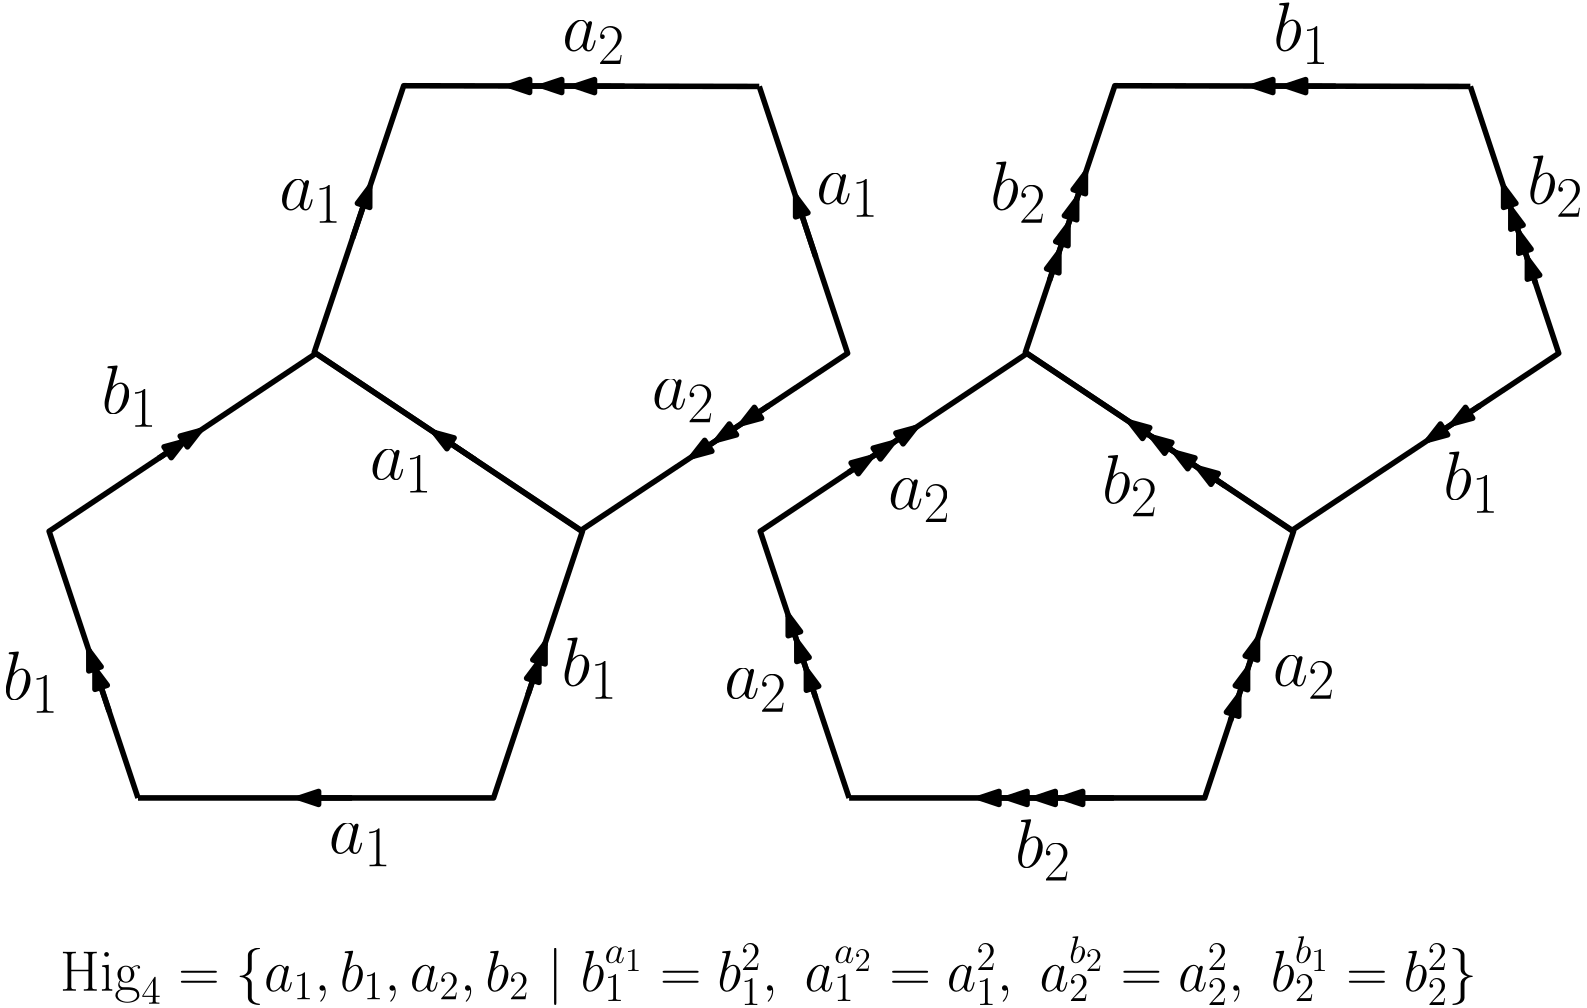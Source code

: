 <?xml version="1.0"?>
<!DOCTYPE ipe SYSTEM "ipe.dtd">
<ipe version="70218" creator="Ipe 7.2.24">
<info created="D:20211209224908" modified="D:20220412150858"/>
<ipestyle name="basic">
<symbol name="arrow/arc(spx)">
<path stroke="sym-stroke" fill="sym-stroke" pen="sym-pen">
0 0 m
-1 0.333 l
-1 -0.333 l
h
</path>
</symbol>
<symbol name="arrow/farc(spx)">
<path stroke="sym-stroke" fill="white" pen="sym-pen">
0 0 m
-1 0.333 l
-1 -0.333 l
h
</path>
</symbol>
<symbol name="arrow/ptarc(spx)">
<path stroke="sym-stroke" fill="sym-stroke" pen="sym-pen">
0 0 m
-1 0.333 l
-0.8 0 l
-1 -0.333 l
h
</path>
</symbol>
<symbol name="arrow/fptarc(spx)">
<path stroke="sym-stroke" fill="white" pen="sym-pen">
0 0 m
-1 0.333 l
-0.8 0 l
-1 -0.333 l
h
</path>
</symbol>
<symbol name="mark/circle(sx)" transformations="translations">
<path fill="sym-stroke">
0.6 0 0 0.6 0 0 e
0.4 0 0 0.4 0 0 e
</path>
</symbol>
<symbol name="mark/disk(sx)" transformations="translations">
<path fill="sym-stroke">
0.6 0 0 0.6 0 0 e
</path>
</symbol>
<symbol name="mark/fdisk(sfx)" transformations="translations">
<group>
<path fill="sym-fill">
0.5 0 0 0.5 0 0 e
</path>
<path fill="sym-stroke" fillrule="eofill">
0.6 0 0 0.6 0 0 e
0.4 0 0 0.4 0 0 e
</path>
</group>
</symbol>
<symbol name="mark/box(sx)" transformations="translations">
<path fill="sym-stroke" fillrule="eofill">
-0.6 -0.6 m
0.6 -0.6 l
0.6 0.6 l
-0.6 0.6 l
h
-0.4 -0.4 m
0.4 -0.4 l
0.4 0.4 l
-0.4 0.4 l
h
</path>
</symbol>
<symbol name="mark/square(sx)" transformations="translations">
<path fill="sym-stroke">
-0.6 -0.6 m
0.6 -0.6 l
0.6 0.6 l
-0.6 0.6 l
h
</path>
</symbol>
<symbol name="mark/fsquare(sfx)" transformations="translations">
<group>
<path fill="sym-fill">
-0.5 -0.5 m
0.5 -0.5 l
0.5 0.5 l
-0.5 0.5 l
h
</path>
<path fill="sym-stroke" fillrule="eofill">
-0.6 -0.6 m
0.6 -0.6 l
0.6 0.6 l
-0.6 0.6 l
h
-0.4 -0.4 m
0.4 -0.4 l
0.4 0.4 l
-0.4 0.4 l
h
</path>
</group>
</symbol>
<symbol name="mark/cross(sx)" transformations="translations">
<group>
<path fill="sym-stroke">
-0.43 -0.57 m
0.57 0.43 l
0.43 0.57 l
-0.57 -0.43 l
h
</path>
<path fill="sym-stroke">
-0.43 0.57 m
0.57 -0.43 l
0.43 -0.57 l
-0.57 0.43 l
h
</path>
</group>
</symbol>
<symbol name="arrow/fnormal(spx)">
<path stroke="sym-stroke" fill="white" pen="sym-pen">
0 0 m
-1 0.333 l
-1 -0.333 l
h
</path>
</symbol>
<symbol name="arrow/pointed(spx)">
<path stroke="sym-stroke" fill="sym-stroke" pen="sym-pen">
0 0 m
-1 0.333 l
-0.8 0 l
-1 -0.333 l
h
</path>
</symbol>
<symbol name="arrow/fpointed(spx)">
<path stroke="sym-stroke" fill="white" pen="sym-pen">
0 0 m
-1 0.333 l
-0.8 0 l
-1 -0.333 l
h
</path>
</symbol>
<symbol name="arrow/linear(spx)">
<path stroke="sym-stroke" pen="sym-pen">
-1 0.333 m
0 0 l
-1 -0.333 l
</path>
</symbol>
<symbol name="arrow/fdouble(spx)">
<path stroke="sym-stroke" fill="white" pen="sym-pen">
0 0 m
-1 0.333 l
-1 -0.333 l
h
-1 0 m
-2 0.333 l
-2 -0.333 l
h
</path>
</symbol>
<symbol name="arrow/double(spx)">
<path stroke="sym-stroke" fill="sym-stroke" pen="sym-pen">
0 0 m
-1 0.333 l
-1 -0.333 l
h
-1 0 m
-2 0.333 l
-2 -0.333 l
h
</path>
</symbol>
<symbol name="arrow/mid-normal(spx)">
<path stroke="sym-stroke" fill="sym-stroke" pen="sym-pen">
0.5 0 m
-0.5 0.333 l
-0.5 -0.333 l
h
</path>
</symbol>
<symbol name="arrow/mid-fnormal(spx)">
<path stroke="sym-stroke" fill="white" pen="sym-pen">
0.5 0 m
-0.5 0.333 l
-0.5 -0.333 l
h
</path>
</symbol>
<symbol name="arrow/mid-pointed(spx)">
<path stroke="sym-stroke" fill="sym-stroke" pen="sym-pen">
0.5 0 m
-0.5 0.333 l
-0.3 0 l
-0.5 -0.333 l
h
</path>
</symbol>
<symbol name="arrow/mid-fpointed(spx)">
<path stroke="sym-stroke" fill="white" pen="sym-pen">
0.5 0 m
-0.5 0.333 l
-0.3 0 l
-0.5 -0.333 l
h
</path>
</symbol>
<symbol name="arrow/mid-double(spx)">
<path stroke="sym-stroke" fill="sym-stroke" pen="sym-pen">
1 0 m
0 0.333 l
0 -0.333 l
h
0 0 m
-1 0.333 l
-1 -0.333 l
h
</path>
</symbol>
<symbol name="arrow/mid-fdouble(spx)">
<path stroke="sym-stroke" fill="white" pen="sym-pen">
1 0 m
0 0.333 l
0 -0.333 l
h
0 0 m
-1 0.333 l
-1 -0.333 l
h
</path>
</symbol>
<anglesize name="22.5 deg" value="22.5"/>
<anglesize name="30 deg" value="30"/>
<anglesize name="45 deg" value="45"/>
<anglesize name="60 deg" value="60"/>
<anglesize name="90 deg" value="90"/>
<arrowsize name="large" value="10"/>
<arrowsize name="small" value="5"/>
<arrowsize name="tiny" value="3"/>
<color name="blue" value="0 0 1"/>
<color name="brown" value="0.647 0.165 0.165"/>
<color name="darkblue" value="0 0 0.545"/>
<color name="darkcyan" value="0 0.545 0.545"/>
<color name="darkgray" value="0.663"/>
<color name="darkgreen" value="0 0.392 0"/>
<color name="darkmagenta" value="0.545 0 0.545"/>
<color name="darkorange" value="1 0.549 0"/>
<color name="darkred" value="0.545 0 0"/>
<color name="gold" value="1 0.843 0"/>
<color name="gray" value="0.745"/>
<color name="green" value="0 1 0"/>
<color name="lightblue" value="0.678 0.847 0.902"/>
<color name="lightcyan" value="0.878 1 1"/>
<color name="lightgray" value="0.827"/>
<color name="lightgreen" value="0.565 0.933 0.565"/>
<color name="lightyellow" value="1 1 0.878"/>
<color name="navy" value="0 0 0.502"/>
<color name="orange" value="1 0.647 0"/>
<color name="pink" value="1 0.753 0.796"/>
<color name="purple" value="0.627 0.125 0.941"/>
<color name="red" value="1 0 0"/>
<color name="seagreen" value="0.18 0.545 0.341"/>
<color name="turquoise" value="0.251 0.878 0.816"/>
<color name="violet" value="0.933 0.51 0.933"/>
<color name="yellow" value="1 1 0"/>
<dashstyle name="dash dot dotted" value="[4 2 1 2 1 2] 0"/>
<dashstyle name="dash dotted" value="[4 2 1 2] 0"/>
<dashstyle name="dashed" value="[4] 0"/>
<dashstyle name="dotted" value="[1 3] 0"/>
<gridsize name="10 pts (~3.5 mm)" value="10"/>
<gridsize name="14 pts (~5 mm)" value="14"/>
<gridsize name="16 pts (~6 mm)" value="16"/>
<gridsize name="20 pts (~7 mm)" value="20"/>
<gridsize name="28 pts (~10 mm)" value="28"/>
<gridsize name="32 pts (~12 mm)" value="32"/>
<gridsize name="4 pts" value="4"/>
<gridsize name="56 pts (~20 mm)" value="56"/>
<gridsize name="8 pts (~3 mm)" value="8"/>
<opacity name="10%" value="0.1"/>
<opacity name="30%" value="0.3"/>
<opacity name="50%" value="0.5"/>
<opacity name="75%" value="0.75"/>
<pen name="fat" value="1.2"/>
<pen name="heavier" value="0.8"/>
<pen name="ultrafat" value="2"/>
<symbolsize name="large" value="5"/>
<symbolsize name="small" value="2"/>
<symbolsize name="tiny" value="1.1"/>
<textsize name="Huge" value="\Huge"/>
<textsize name="LARGE" value="\LARGE"/>
<textsize name="Large" value="\Large"/>
<textsize name="footnote" value="\footnotesize"/>
<textsize name="huge" value="\huge"/>
<textsize name="large" value="\large"/>
<textsize name="small" value="\small"/>
<textsize name="tiny" value="\tiny"/>
<textstyle name="center" begin="\begin{center}" end="\end{center}"/>
<textstyle name="item" begin="\begin{itemize}\item{}" end="\end{itemize}"/>
<textstyle name="itemize" begin="\begin{itemize}" end="\end{itemize}"/>
<tiling name="falling" angle="-60" step="4" width="1"/>
<tiling name="rising" angle="30" step="4" width="1"/>
</ipestyle>
<page>
<layer name="alpha"/>
<view layers="alpha" active="alpha"/>
<path layer="alpha" matrix="1 0 0 1 -63.674 257.385" stroke="black" pen="2">
128 192 m
256 192 l
288 288 l
192 352 l
96 288 l
128 192 l
</path>
<path matrix="-0.999998 0.00196138 -0.00196138 -0.999998 416.348 897.276" stroke="black" pen="2">
128 192 m
256 192 l
288 288 l
192 352 l
96 288 l
128 192 l
</path>
<path matrix="1 0 0 1 -63.674 257.385" stroke="black" pen="2" arrow="double/normal">
135.45 314.3 m
150.319 324.213 l
</path>
<path matrix="1 0 0 1 -63.674 257.385" stroke="black" pen="2" arrow="double/normal">
268.381 229.143 m
274.543 247.629 l
</path>
<path matrix="1 0 0 1 -63.674 257.385" stroke="black" pen="2" arrow="double/normal">
117.612 223.165 m
110.293 245.12 l
</path>
<path matrix="1 0 0 1 -63.674 257.385" stroke="black" pen="2" arrow="normal/normal">
205.07 192 m
186.008 192 l
</path>
<path matrix="1 0 0 1 -63.674 257.385" stroke="black" pen="2" arrow="normal/normal">
249.444 313.704 m
234.672 323.552 l
</path>
<path matrix="1 0 0 1 -63.674 257.385" stroke="black" pen="2" arrow="normal/normal">
205.223 393.483 m
211.426 411.971 l
</path>
<path matrix="1 0 0 1 -63.674 257.385" stroke="black" pen="2" arrow="normal/normal">
371.992 386.703 m
364.749 408.575 l
</path>
<path matrix="1 0 0 1 -63.674 257.385" stroke="black" pen="2" arrow="normal/normal">
303.192 448.237 m
285.334 448.273 l
</path>
<path matrix="1 0 0 1 -63.674 257.385" stroke="black" pen="2" arrow="normal/normal">
285.334 448.273 m
273.525 448.296 l
</path>
<path matrix="1 0 0 1 -63.674 257.385" stroke="black" pen="2" arrow="normal/normal">
273.525 448.296 m
261.973 448.318 l
</path>
<path matrix="1 0 0 1 -63.674 257.385" stroke="black" pen="2" arrow="normal/normal">
355.081 333.243 m
345.352 326.784 l
</path>
<path matrix="1 0 0 1 -63.674 257.385" stroke="black" pen="2" arrow="normal/normal">
345.352 326.784 m
336.334 320.797 l
</path>
<path matrix="1 0 0 1 -63.674 257.385" stroke="black" pen="2" arrow="normal/normal">
336.334 320.797 m
327.46 314.906 l
</path>
<text matrix="1 0 0 1 -63.674 257.385" transformations="translations" pos="196.667 172.189" stroke="black" type="label" width="22.715" height="10.674" depth="4.78" valign="baseline" size="Huge" style="math">a_1</text>
<text matrix="1 0 0 1 -181.025 312.658" transformations="translations" pos="196.667 172.189" stroke="black" type="label" width="20.294" height="17.215" depth="4.78" valign="baseline" size="Huge" style="math">b_1</text>
<text matrix="1 0 0 1 -145.506 415.618" transformations="translations" pos="196.667 172.189" stroke="black" type="label" width="20.294" height="17.215" depth="4.78" valign="baseline" size="Huge" style="math">b_1</text>
<text matrix="1 0 0 1 20.149 317.649" transformations="translations" pos="196.667 172.189" stroke="black" type="label" width="20.294" height="17.215" depth="4.78" valign="baseline" size="Huge" style="math">b_1</text>
<text matrix="1 0 0 1 -48.9373 391.9" transformations="translations" pos="196.667 172.189" stroke="black" type="label" width="22.715" height="10.674" depth="4.78" valign="baseline" size="Huge" style="math">a_1</text>
<text matrix="1 0 0 1 -81.5274 489.025" transformations="translations" pos="196.667 172.189" stroke="black" type="label" width="22.715" height="10.674" depth="4.78" valign="baseline" size="Huge" style="math">a_1</text>
<text matrix="1 0 0 1 111.815 491.187" transformations="translations" pos="196.667 172.189" stroke="black" type="label" width="22.715" height="10.674" depth="4.78" valign="baseline" size="Huge" style="math">a_1</text>
<text matrix="1 0 0 1 52.6127 417.269" transformations="translations" pos="196.667 172.189" stroke="black" type="label" width="22.715" height="10.674" depth="4.78" valign="baseline" size="Huge" style="math">a_2</text>
<text matrix="1 0 0 1 20.3817 546.24" transformations="translations" pos="196.667 172.189" stroke="black" type="label" width="22.715" height="10.674" depth="4.78" valign="baseline" size="Huge" style="math">a_2</text>
<path matrix="1 0 0 1 192.326 257.385" stroke="black" pen="2">
128 192 m
256 192 l
288 288 l
192 352 l
96 288 l
128 192 l
</path>
<path matrix="-0.999998 0.00196138 -0.00196138 -0.999998 672.348 897.276" stroke="black" pen="2">
128 192 m
256 192 l
288 288 l
192 352 l
96 288 l
128 192 l
</path>
<path matrix="1 0 0 1 192.326 257.385" stroke="black" pen="2" arrow="normal/normal">
303.192 448.237 m
285.334 448.273 l
</path>
<path matrix="1 0 0 1 192.326 257.385" stroke="black" pen="2" arrow="normal/normal">
285.334 448.273 m
273.525 448.296 l
</path>
<path matrix="1 0 0 1 192.326 257.385" stroke="black" pen="2" arrow="normal/normal">
355.081 333.243 m
345.352 326.784 l
</path>
<path matrix="1 0 0 1 192.326 257.385" stroke="black" pen="2" arrow="normal/normal">
345.352 326.784 m
336.334 320.797 l
</path>
<text matrix="1 0 0 1 183.36 252.22" transformations="translations" pos="196.667 172.189" stroke="black" type="label" width="20.294" height="17.215" depth="4.78" valign="baseline" size="Huge" style="math">b_2</text>
<text matrix="1 0 0 1 78.742 313.04" transformations="translations" pos="196.667 172.189" stroke="black" type="label" width="22.715" height="10.674" depth="4.78" valign="baseline" size="Huge" style="math">a_2</text>
<text matrix="1 0 0 1 137.667 381.342" transformations="translations" pos="196.667 172.189" stroke="black" type="label" width="22.715" height="10.674" depth="4.78" valign="baseline" size="Huge" style="math">a_2</text>
<text matrix="1 0 0 1 276.149 317.649" transformations="translations" pos="196.667 172.189" stroke="black" type="label" width="22.715" height="10.674" depth="4.78" valign="baseline" size="Huge" style="math">a_2</text>
<text matrix="1 0 0 1 214.696 383.378" transformations="translations" pos="196.667 172.189" stroke="black" type="label" width="20.294" height="17.215" depth="4.78" valign="baseline" size="Huge" style="math">b_2</text>
<text matrix="1 0 0 1 174.473 489.025" transformations="translations" pos="196.667 172.189" stroke="black" type="label" width="20.294" height="17.215" depth="4.78" valign="baseline" size="Huge" style="math">b_2</text>
<text matrix="1 0 0 1 367.815 491.187" transformations="translations" pos="196.667 172.189" stroke="black" type="label" width="20.294" height="17.215" depth="4.78" valign="baseline" size="Huge" style="math">b_2</text>
<text matrix="1 0 0 1 337.516 384.653" transformations="translations" pos="196.667 172.189" stroke="black" type="label" width="20.294" height="17.215" depth="4.78" valign="baseline" size="Huge" style="math">b_1</text>
<text matrix="1 0 0 1 276.382 546.24" transformations="translations" pos="196.667 172.189" stroke="black" type="label" width="20.294" height="17.215" depth="4.78" valign="baseline" size="Huge" style="math">b_1</text>
<path stroke="black" pen="2" cap="1">
397.396 449.385 m
397.396 449.385 l
</path>
<path stroke="black" pen="2" arrow="normal/normal">
308.283 485.513 m
304.943 495.535 l
</path>
<path stroke="black" pen="2" arrow="normal/normal">
304.943 495.535 m
301.493 505.884 l
</path>
<path stroke="black" pen="2" arrow="normal/normal">
301.493 505.884 m
298.399 515.165 l
</path>
<path stroke="black" pen="2" arrow="normal/normal">
320.114 566.577 m
328.172 571.949 l
</path>
<path stroke="black" pen="2" arrow="normal/normal">
328.172 571.949 m
336.127 577.253 l
</path>
<path stroke="black" pen="2" arrow="normal/normal">
336.127 577.253 m
344.283 582.69 l
</path>
<path stroke="black" pen="2" arrow="normal/normal">
457.563 477.096 m
460.589 486.174 l
</path>
<path stroke="black" pen="2" arrow="normal/normal">
460.589 486.174 m
463.772 495.724 l
</path>
<path stroke="black" pen="2" arrow="normal/normal">
463.772 495.724 m
467.344 506.44 l
</path>
<path stroke="black" pen="2" arrow="normal/normal">
415.65 449.385 m
397.396 449.385 l
</path>
<path stroke="black" pen="2" arrow="normal/normal">
397.396 449.385 m
387.527 449.385 l
</path>
<path stroke="black" pen="2" arrow="normal/normal">
387.527 449.385 m
377.376 449.385 l
</path>
<path stroke="black" pen="2" arrow="normal/normal">
377.376 449.385 m
367.264 449.385 l
</path>
<path stroke="black" pen="2" arrow="normal/normal">
455.726 561.676 m
455.726 561.676 l
446.084 568.131 l
</path>
<path stroke="black" pen="2" arrow="normal/normal">
446.084 568.131 m
437.705 573.741 l
</path>
<path stroke="black" pen="2" arrow="normal/normal">
437.705 573.741 m
429.385 579.311 l
</path>
<path stroke="black" pen="2" arrow="normal/normal">
429.385 579.311 m
421.429 584.638 l
</path>
<path stroke="black" pen="2" arrow="normal/normal">
567.462 634.592 m
564.507 643.517 l
</path>
<path stroke="black" pen="2" arrow="normal/normal">
564.507 643.517 m
561.411 652.865 l
</path>
<path stroke="black" pen="2" arrow="normal/normal">
561.411 652.865 m
558.544 661.524 l
</path>
<path stroke="black" pen="2" arrow="normal/normal">
558.544 661.524 m
555.948 669.363 l
</path>
<path stroke="black" pen="2" arrow="normal/normal">
392.471 635.734 m
392.471 635.734 l
395.851 645.809 l
</path>
<path stroke="black" pen="2" arrow="normal/normal">
395.851 645.809 m
399.129 655.579 l
</path>
<path stroke="black" pen="2" arrow="normal/normal">
399.129 655.579 m
402.256 664.898 l
</path>
<path stroke="black" pen="2" arrow="normal/normal">
402.256 664.898 m
405.407 674.289 l
</path>
<text matrix="1 0 0 1 -160.388 207.803" transformations="translations" pos="196.667 172.189" stroke="black" type="label" width="510.088" height="19.838" depth="5.17" valign="baseline" size="huge" style="math">\mathrm{Hig}_4 = \{ a_1, b_1, a_2, b_2\ | \ b_1^{a_1} = b_1^2,\ a_1^{a_2} = a_1^2, \ a_2^{b_2} = a_2^2, \ b_2^{b_1} = b_2^2 \}</text>
</page>
</ipe>
